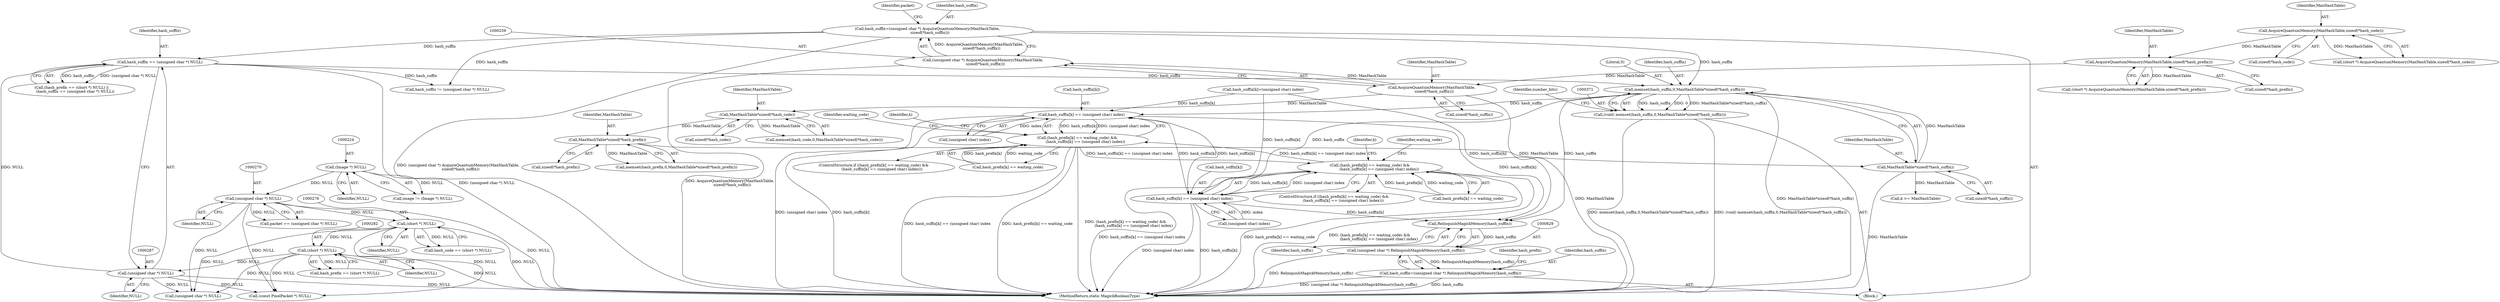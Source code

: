 digraph "0_ImageMagick6_19651f3db63fa1511ed83a348c4c82fa553f8d01@API" {
"1000372" [label="(Call,memset(hash_suffix,0,MaxHashTable*sizeof(*hash_suffix)))"];
"1000284" [label="(Call,hash_suffix == (unsigned char *) NULL)"];
"1000256" [label="(Call,hash_suffix=(unsigned char *) AcquireQuantumMemory(MaxHashTable,\n    sizeof(*hash_suffix)))"];
"1000258" [label="(Call,(unsigned char *) AcquireQuantumMemory(MaxHashTable,\n    sizeof(*hash_suffix)))"];
"1000260" [label="(Call,AcquireQuantumMemory(MaxHashTable,\n    sizeof(*hash_suffix)))"];
"1000251" [label="(Call,AcquireQuantumMemory(MaxHashTable,sizeof(*hash_prefix)))"];
"1000242" [label="(Call,AcquireQuantumMemory(MaxHashTable,sizeof(*hash_code)))"];
"1000286" [label="(Call,(unsigned char *) NULL)"];
"1000281" [label="(Call,(short *) NULL)"];
"1000275" [label="(Call,(short *) NULL)"];
"1000269" [label="(Call,(unsigned char *) NULL)"];
"1000223" [label="(Call,(Image *) NULL)"];
"1000375" [label="(Call,MaxHashTable*sizeof(*hash_suffix))"];
"1000365" [label="(Call,MaxHashTable*sizeof(*hash_prefix))"];
"1000355" [label="(Call,MaxHashTable*sizeof(*hash_code))"];
"1000370" [label="(Call,(void) memset(hash_suffix,0,MaxHashTable*sizeof(*hash_suffix)))"];
"1000556" [label="(Call,hash_suffix[k] == (unsigned char) index)"];
"1000550" [label="(Call,(hash_prefix[k] == waiting_code) &&\n              (hash_suffix[k] == (unsigned char) index))"];
"1000599" [label="(Call,(hash_prefix[k] == waiting_code) &&\n                (hash_suffix[k] == (unsigned char) index))"];
"1000605" [label="(Call,hash_suffix[k] == (unsigned char) index)"];
"1000830" [label="(Call,RelinquishMagickMemory(hash_suffix))"];
"1000828" [label="(Call,(unsigned char *) RelinquishMagickMemory(hash_suffix))"];
"1000826" [label="(Call,hash_suffix=(unsigned char *) RelinquishMagickMemory(hash_suffix))"];
"1000283" [label="(Identifier,NULL)"];
"1000827" [label="(Identifier,hash_suffix)"];
"1000275" [label="(Call,(short *) NULL)"];
"1000279" [label="(Call,hash_prefix == (short *) NULL)"];
"1000277" [label="(Identifier,NULL)"];
"1000600" [label="(Call,hash_prefix[k] == waiting_code)"];
"1000252" [label="(Identifier,MaxHashTable)"];
"1000367" [label="(Call,sizeof(*hash_prefix))"];
"1000257" [label="(Identifier,hash_suffix)"];
"1000357" [label="(Call,sizeof(*hash_code))"];
"1000609" [label="(Call,(unsigned char) index)"];
"1000375" [label="(Call,MaxHashTable*sizeof(*hash_suffix))"];
"1000260" [label="(Call,AcquireQuantumMemory(MaxHashTable,\n    sizeof(*hash_suffix)))"];
"1000362" [label="(Call,memset(hash_prefix,0,MaxHashTable*sizeof(*hash_prefix)))"];
"1000268" [label="(Identifier,packet)"];
"1000225" [label="(Identifier,NULL)"];
"1000355" [label="(Call,MaxHashTable*sizeof(*hash_code))"];
"1000460" [label="(Call,(const PixelPacket *) NULL)"];
"1000560" [label="(Call,(unsigned char) index)"];
"1000116" [label="(Block,)"];
"1000258" [label="(Call,(unsigned char *) AcquireQuantumMemory(MaxHashTable,\n    sizeof(*hash_suffix)))"];
"1000366" [label="(Identifier,MaxHashTable)"];
"1000286" [label="(Call,(unsigned char *) NULL)"];
"1000253" [label="(Call,sizeof(*hash_prefix))"];
"1000565" [label="(Identifier,waiting_code)"];
"1000381" [label="(Identifier,number_bits)"];
"1000261" [label="(Identifier,MaxHashTable)"];
"1000327" [label="(Call,hash_suffix != (unsigned char *) NULL)"];
"1000550" [label="(Call,(hash_prefix[k] == waiting_code) &&\n              (hash_suffix[k] == (unsigned char) index))"];
"1000826" [label="(Call,hash_suffix=(unsigned char *) RelinquishMagickMemory(hash_suffix))"];
"1000376" [label="(Identifier,MaxHashTable)"];
"1000831" [label="(Identifier,hash_suffix)"];
"1000284" [label="(Call,hash_suffix == (unsigned char *) NULL)"];
"1000242" [label="(Call,AcquireQuantumMemory(MaxHashTable,sizeof(*hash_code)))"];
"1000352" [label="(Call,memset(hash_code,0,MaxHashTable*sizeof(*hash_code)))"];
"1000530" [label="(Call,k >= MaxHashTable)"];
"1000549" [label="(ControlStructure,if ((hash_prefix[k] == waiting_code) &&\n              (hash_suffix[k] == (unsigned char) index)))"];
"1000582" [label="(Identifier,k)"];
"1000267" [label="(Call,packet == (unsigned char *) NULL)"];
"1000285" [label="(Identifier,hash_suffix)"];
"1000557" [label="(Call,hash_suffix[k])"];
"1000647" [label="(Call,hash_suffix[k]=(unsigned char) index)"];
"1000377" [label="(Call,sizeof(*hash_suffix))"];
"1000269" [label="(Call,(unsigned char *) NULL)"];
"1000240" [label="(Call,(short *) AcquireQuantumMemory(MaxHashTable,sizeof(*hash_code)))"];
"1000606" [label="(Call,hash_suffix[k])"];
"1000374" [label="(Literal,0)"];
"1000830" [label="(Call,RelinquishMagickMemory(hash_suffix))"];
"1000244" [label="(Call,sizeof(*hash_code))"];
"1000614" [label="(Identifier,waiting_code)"];
"1000271" [label="(Identifier,NULL)"];
"1000293" [label="(Call,(unsigned char *) NULL)"];
"1000223" [label="(Call,(Image *) NULL)"];
"1000365" [label="(Call,MaxHashTable*sizeof(*hash_prefix))"];
"1000572" [label="(Identifier,k)"];
"1000833" [label="(Identifier,hash_prefix)"];
"1000262" [label="(Call,sizeof(*hash_suffix))"];
"1000605" [label="(Call,hash_suffix[k] == (unsigned char) index)"];
"1000288" [label="(Identifier,NULL)"];
"1000599" [label="(Call,(hash_prefix[k] == waiting_code) &&\n                (hash_suffix[k] == (unsigned char) index))"];
"1000598" [label="(ControlStructure,if ((hash_prefix[k] == waiting_code) &&\n                (hash_suffix[k] == (unsigned char) index)))"];
"1000372" [label="(Call,memset(hash_suffix,0,MaxHashTable*sizeof(*hash_suffix)))"];
"1000251" [label="(Call,AcquireQuantumMemory(MaxHashTable,sizeof(*hash_prefix)))"];
"1000256" [label="(Call,hash_suffix=(unsigned char *) AcquireQuantumMemory(MaxHashTable,\n    sizeof(*hash_suffix)))"];
"1000852" [label="(MethodReturn,static MagickBooleanType)"];
"1000281" [label="(Call,(short *) NULL)"];
"1000249" [label="(Call,(short *) AcquireQuantumMemory(MaxHashTable,sizeof(*hash_prefix)))"];
"1000370" [label="(Call,(void) memset(hash_suffix,0,MaxHashTable*sizeof(*hash_suffix)))"];
"1000273" [label="(Call,hash_code == (short *) NULL)"];
"1000356" [label="(Identifier,MaxHashTable)"];
"1000221" [label="(Call,image != (Image *) NULL)"];
"1000373" [label="(Identifier,hash_suffix)"];
"1000551" [label="(Call,hash_prefix[k] == waiting_code)"];
"1000556" [label="(Call,hash_suffix[k] == (unsigned char) index)"];
"1000243" [label="(Identifier,MaxHashTable)"];
"1000828" [label="(Call,(unsigned char *) RelinquishMagickMemory(hash_suffix))"];
"1000278" [label="(Call,(hash_prefix == (short *) NULL) ||\n      (hash_suffix == (unsigned char *) NULL))"];
"1000372" -> "1000370"  [label="AST: "];
"1000372" -> "1000375"  [label="CFG: "];
"1000373" -> "1000372"  [label="AST: "];
"1000374" -> "1000372"  [label="AST: "];
"1000375" -> "1000372"  [label="AST: "];
"1000370" -> "1000372"  [label="CFG: "];
"1000372" -> "1000852"  [label="DDG: MaxHashTable*sizeof(*hash_suffix)"];
"1000372" -> "1000370"  [label="DDG: hash_suffix"];
"1000372" -> "1000370"  [label="DDG: 0"];
"1000372" -> "1000370"  [label="DDG: MaxHashTable*sizeof(*hash_suffix)"];
"1000284" -> "1000372"  [label="DDG: hash_suffix"];
"1000256" -> "1000372"  [label="DDG: hash_suffix"];
"1000375" -> "1000372"  [label="DDG: MaxHashTable"];
"1000372" -> "1000556"  [label="DDG: hash_suffix"];
"1000372" -> "1000605"  [label="DDG: hash_suffix"];
"1000372" -> "1000830"  [label="DDG: hash_suffix"];
"1000284" -> "1000278"  [label="AST: "];
"1000284" -> "1000286"  [label="CFG: "];
"1000285" -> "1000284"  [label="AST: "];
"1000286" -> "1000284"  [label="AST: "];
"1000278" -> "1000284"  [label="CFG: "];
"1000284" -> "1000852"  [label="DDG: (unsigned char *) NULL"];
"1000284" -> "1000278"  [label="DDG: hash_suffix"];
"1000284" -> "1000278"  [label="DDG: (unsigned char *) NULL"];
"1000256" -> "1000284"  [label="DDG: hash_suffix"];
"1000286" -> "1000284"  [label="DDG: NULL"];
"1000284" -> "1000327"  [label="DDG: hash_suffix"];
"1000256" -> "1000116"  [label="AST: "];
"1000256" -> "1000258"  [label="CFG: "];
"1000257" -> "1000256"  [label="AST: "];
"1000258" -> "1000256"  [label="AST: "];
"1000268" -> "1000256"  [label="CFG: "];
"1000256" -> "1000852"  [label="DDG: (unsigned char *) AcquireQuantumMemory(MaxHashTable,\n    sizeof(*hash_suffix))"];
"1000258" -> "1000256"  [label="DDG: AcquireQuantumMemory(MaxHashTable,\n    sizeof(*hash_suffix))"];
"1000256" -> "1000327"  [label="DDG: hash_suffix"];
"1000258" -> "1000260"  [label="CFG: "];
"1000259" -> "1000258"  [label="AST: "];
"1000260" -> "1000258"  [label="AST: "];
"1000258" -> "1000852"  [label="DDG: AcquireQuantumMemory(MaxHashTable,\n    sizeof(*hash_suffix))"];
"1000260" -> "1000258"  [label="DDG: MaxHashTable"];
"1000260" -> "1000262"  [label="CFG: "];
"1000261" -> "1000260"  [label="AST: "];
"1000262" -> "1000260"  [label="AST: "];
"1000260" -> "1000852"  [label="DDG: MaxHashTable"];
"1000251" -> "1000260"  [label="DDG: MaxHashTable"];
"1000260" -> "1000355"  [label="DDG: MaxHashTable"];
"1000251" -> "1000249"  [label="AST: "];
"1000251" -> "1000253"  [label="CFG: "];
"1000252" -> "1000251"  [label="AST: "];
"1000253" -> "1000251"  [label="AST: "];
"1000249" -> "1000251"  [label="CFG: "];
"1000251" -> "1000249"  [label="DDG: MaxHashTable"];
"1000242" -> "1000251"  [label="DDG: MaxHashTable"];
"1000242" -> "1000240"  [label="AST: "];
"1000242" -> "1000244"  [label="CFG: "];
"1000243" -> "1000242"  [label="AST: "];
"1000244" -> "1000242"  [label="AST: "];
"1000240" -> "1000242"  [label="CFG: "];
"1000242" -> "1000240"  [label="DDG: MaxHashTable"];
"1000286" -> "1000288"  [label="CFG: "];
"1000287" -> "1000286"  [label="AST: "];
"1000288" -> "1000286"  [label="AST: "];
"1000286" -> "1000852"  [label="DDG: NULL"];
"1000281" -> "1000286"  [label="DDG: NULL"];
"1000286" -> "1000293"  [label="DDG: NULL"];
"1000286" -> "1000460"  [label="DDG: NULL"];
"1000281" -> "1000279"  [label="AST: "];
"1000281" -> "1000283"  [label="CFG: "];
"1000282" -> "1000281"  [label="AST: "];
"1000283" -> "1000281"  [label="AST: "];
"1000279" -> "1000281"  [label="CFG: "];
"1000281" -> "1000852"  [label="DDG: NULL"];
"1000281" -> "1000279"  [label="DDG: NULL"];
"1000275" -> "1000281"  [label="DDG: NULL"];
"1000281" -> "1000293"  [label="DDG: NULL"];
"1000281" -> "1000460"  [label="DDG: NULL"];
"1000275" -> "1000273"  [label="AST: "];
"1000275" -> "1000277"  [label="CFG: "];
"1000276" -> "1000275"  [label="AST: "];
"1000277" -> "1000275"  [label="AST: "];
"1000273" -> "1000275"  [label="CFG: "];
"1000275" -> "1000852"  [label="DDG: NULL"];
"1000275" -> "1000273"  [label="DDG: NULL"];
"1000269" -> "1000275"  [label="DDG: NULL"];
"1000275" -> "1000293"  [label="DDG: NULL"];
"1000275" -> "1000460"  [label="DDG: NULL"];
"1000269" -> "1000267"  [label="AST: "];
"1000269" -> "1000271"  [label="CFG: "];
"1000270" -> "1000269"  [label="AST: "];
"1000271" -> "1000269"  [label="AST: "];
"1000267" -> "1000269"  [label="CFG: "];
"1000269" -> "1000852"  [label="DDG: NULL"];
"1000269" -> "1000267"  [label="DDG: NULL"];
"1000223" -> "1000269"  [label="DDG: NULL"];
"1000269" -> "1000293"  [label="DDG: NULL"];
"1000269" -> "1000460"  [label="DDG: NULL"];
"1000223" -> "1000221"  [label="AST: "];
"1000223" -> "1000225"  [label="CFG: "];
"1000224" -> "1000223"  [label="AST: "];
"1000225" -> "1000223"  [label="AST: "];
"1000221" -> "1000223"  [label="CFG: "];
"1000223" -> "1000221"  [label="DDG: NULL"];
"1000375" -> "1000377"  [label="CFG: "];
"1000376" -> "1000375"  [label="AST: "];
"1000377" -> "1000375"  [label="AST: "];
"1000375" -> "1000852"  [label="DDG: MaxHashTable"];
"1000365" -> "1000375"  [label="DDG: MaxHashTable"];
"1000375" -> "1000530"  [label="DDG: MaxHashTable"];
"1000365" -> "1000362"  [label="AST: "];
"1000365" -> "1000367"  [label="CFG: "];
"1000366" -> "1000365"  [label="AST: "];
"1000367" -> "1000365"  [label="AST: "];
"1000362" -> "1000365"  [label="CFG: "];
"1000365" -> "1000362"  [label="DDG: MaxHashTable"];
"1000355" -> "1000365"  [label="DDG: MaxHashTable"];
"1000355" -> "1000352"  [label="AST: "];
"1000355" -> "1000357"  [label="CFG: "];
"1000356" -> "1000355"  [label="AST: "];
"1000357" -> "1000355"  [label="AST: "];
"1000352" -> "1000355"  [label="CFG: "];
"1000355" -> "1000352"  [label="DDG: MaxHashTable"];
"1000370" -> "1000116"  [label="AST: "];
"1000371" -> "1000370"  [label="AST: "];
"1000381" -> "1000370"  [label="CFG: "];
"1000370" -> "1000852"  [label="DDG: (void) memset(hash_suffix,0,MaxHashTable*sizeof(*hash_suffix))"];
"1000370" -> "1000852"  [label="DDG: memset(hash_suffix,0,MaxHashTable*sizeof(*hash_suffix))"];
"1000556" -> "1000550"  [label="AST: "];
"1000556" -> "1000560"  [label="CFG: "];
"1000557" -> "1000556"  [label="AST: "];
"1000560" -> "1000556"  [label="AST: "];
"1000550" -> "1000556"  [label="CFG: "];
"1000556" -> "1000852"  [label="DDG: (unsigned char) index"];
"1000556" -> "1000852"  [label="DDG: hash_suffix[k]"];
"1000556" -> "1000550"  [label="DDG: hash_suffix[k]"];
"1000556" -> "1000550"  [label="DDG: (unsigned char) index"];
"1000647" -> "1000556"  [label="DDG: hash_suffix[k]"];
"1000605" -> "1000556"  [label="DDG: hash_suffix[k]"];
"1000560" -> "1000556"  [label="DDG: index"];
"1000556" -> "1000605"  [label="DDG: hash_suffix[k]"];
"1000556" -> "1000830"  [label="DDG: hash_suffix[k]"];
"1000550" -> "1000549"  [label="AST: "];
"1000550" -> "1000551"  [label="CFG: "];
"1000551" -> "1000550"  [label="AST: "];
"1000565" -> "1000550"  [label="CFG: "];
"1000572" -> "1000550"  [label="CFG: "];
"1000550" -> "1000852"  [label="DDG: (hash_prefix[k] == waiting_code) &&\n              (hash_suffix[k] == (unsigned char) index)"];
"1000550" -> "1000852"  [label="DDG: hash_suffix[k] == (unsigned char) index"];
"1000550" -> "1000852"  [label="DDG: hash_prefix[k] == waiting_code"];
"1000551" -> "1000550"  [label="DDG: hash_prefix[k]"];
"1000551" -> "1000550"  [label="DDG: waiting_code"];
"1000599" -> "1000550"  [label="DDG: hash_suffix[k] == (unsigned char) index"];
"1000550" -> "1000599"  [label="DDG: hash_suffix[k] == (unsigned char) index"];
"1000599" -> "1000598"  [label="AST: "];
"1000599" -> "1000600"  [label="CFG: "];
"1000599" -> "1000605"  [label="CFG: "];
"1000600" -> "1000599"  [label="AST: "];
"1000605" -> "1000599"  [label="AST: "];
"1000582" -> "1000599"  [label="CFG: "];
"1000614" -> "1000599"  [label="CFG: "];
"1000599" -> "1000852"  [label="DDG: (hash_prefix[k] == waiting_code) &&\n                (hash_suffix[k] == (unsigned char) index)"];
"1000599" -> "1000852"  [label="DDG: hash_prefix[k] == waiting_code"];
"1000599" -> "1000852"  [label="DDG: hash_suffix[k] == (unsigned char) index"];
"1000600" -> "1000599"  [label="DDG: hash_prefix[k]"];
"1000600" -> "1000599"  [label="DDG: waiting_code"];
"1000605" -> "1000599"  [label="DDG: hash_suffix[k]"];
"1000605" -> "1000599"  [label="DDG: (unsigned char) index"];
"1000605" -> "1000609"  [label="CFG: "];
"1000606" -> "1000605"  [label="AST: "];
"1000609" -> "1000605"  [label="AST: "];
"1000605" -> "1000852"  [label="DDG: hash_suffix[k]"];
"1000605" -> "1000852"  [label="DDG: (unsigned char) index"];
"1000647" -> "1000605"  [label="DDG: hash_suffix[k]"];
"1000609" -> "1000605"  [label="DDG: index"];
"1000605" -> "1000830"  [label="DDG: hash_suffix[k]"];
"1000830" -> "1000828"  [label="AST: "];
"1000830" -> "1000831"  [label="CFG: "];
"1000831" -> "1000830"  [label="AST: "];
"1000828" -> "1000830"  [label="CFG: "];
"1000830" -> "1000828"  [label="DDG: hash_suffix"];
"1000647" -> "1000830"  [label="DDG: hash_suffix[k]"];
"1000828" -> "1000826"  [label="AST: "];
"1000829" -> "1000828"  [label="AST: "];
"1000826" -> "1000828"  [label="CFG: "];
"1000828" -> "1000852"  [label="DDG: RelinquishMagickMemory(hash_suffix)"];
"1000828" -> "1000826"  [label="DDG: RelinquishMagickMemory(hash_suffix)"];
"1000826" -> "1000116"  [label="AST: "];
"1000827" -> "1000826"  [label="AST: "];
"1000833" -> "1000826"  [label="CFG: "];
"1000826" -> "1000852"  [label="DDG: hash_suffix"];
"1000826" -> "1000852"  [label="DDG: (unsigned char *) RelinquishMagickMemory(hash_suffix)"];
}
